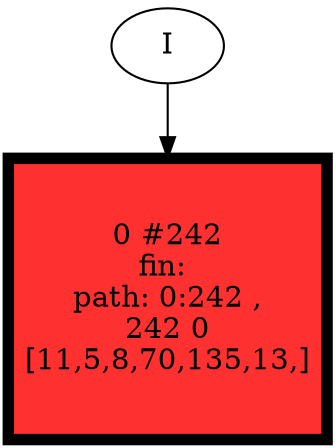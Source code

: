 // produced with flexfringe // 
digraph DFA {
	0 [label="root" shape=box];
		I -> 0;
	0 [ label="0 #242
fin: 
 path: 0:242 , 
242 0
[11,5,8,70,135,13,]" , style=filled, fillcolor="firebrick1", width=1.87073, height=1.87073, penwidth=5.49306];
}
